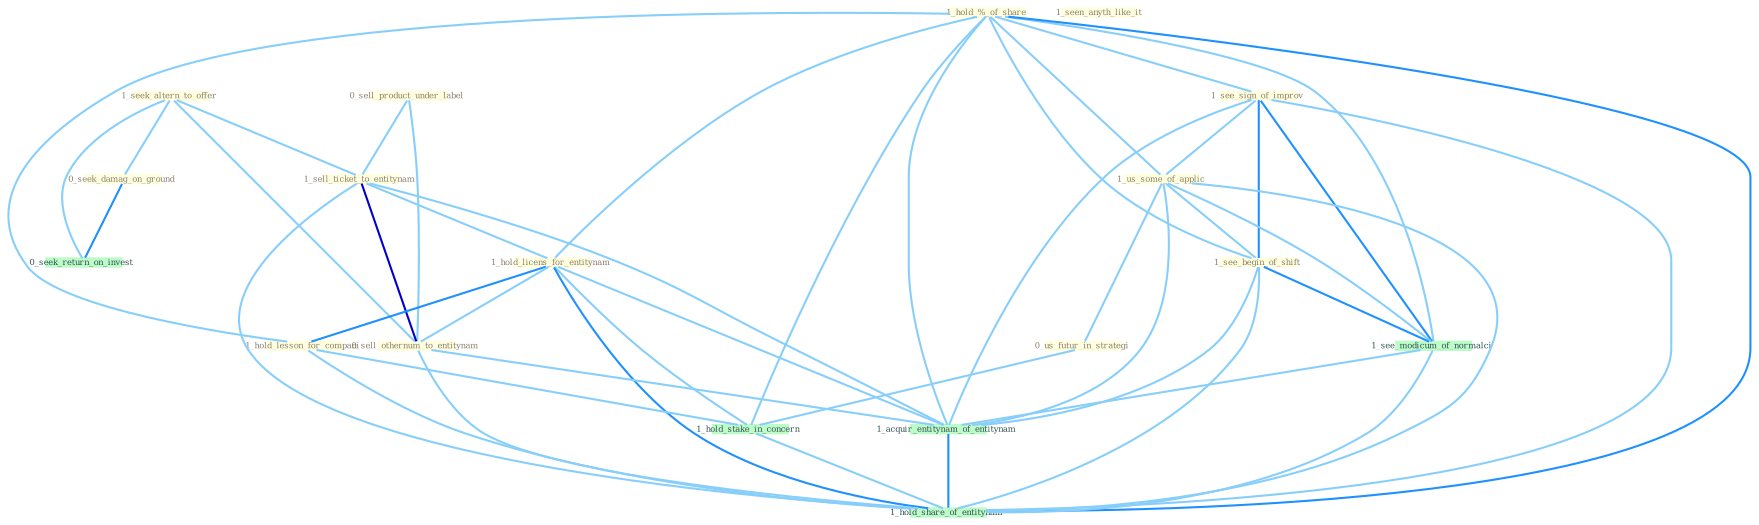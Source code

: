 Graph G{ 
    node
    [shape=polygon,style=filled,width=.5,height=.06,color="#BDFCC9",fixedsize=true,fontsize=4,
    fontcolor="#2f4f4f"];
    {node
    [color="#ffffe0", fontcolor="#8b7d6b"] "1_seek_altern_to_offer " "0_seek_damag_on_ground " "1_hold_%_of_share " "1_see_sign_of_improv " "1_seen_anyth_like_it " "1_us_some_of_applic " "0_sell_product_under_label " "1_sell_ticket_to_entitynam " "1_hold_licens_for_entitynam " "1_hold_lesson_for_compani " "0_us_futur_in_strategi " "0_sell_othernum_to_entitynam " "1_see_begin_of_shift "}
{node [color="#fff0f5", fontcolor="#b22222"]}
edge [color="#B0E2FF"];

	"1_seek_altern_to_offer " -- "0_seek_damag_on_ground " [w="1", color="#87cefa" ];
	"1_seek_altern_to_offer " -- "1_sell_ticket_to_entitynam " [w="1", color="#87cefa" ];
	"1_seek_altern_to_offer " -- "0_sell_othernum_to_entitynam " [w="1", color="#87cefa" ];
	"1_seek_altern_to_offer " -- "0_seek_return_on_invest " [w="1", color="#87cefa" ];
	"0_seek_damag_on_ground " -- "0_seek_return_on_invest " [w="2", color="#1e90ff" , len=0.8];
	"1_hold_%_of_share " -- "1_see_sign_of_improv " [w="1", color="#87cefa" ];
	"1_hold_%_of_share " -- "1_us_some_of_applic " [w="1", color="#87cefa" ];
	"1_hold_%_of_share " -- "1_hold_licens_for_entitynam " [w="1", color="#87cefa" ];
	"1_hold_%_of_share " -- "1_hold_lesson_for_compani " [w="1", color="#87cefa" ];
	"1_hold_%_of_share " -- "1_see_begin_of_shift " [w="1", color="#87cefa" ];
	"1_hold_%_of_share " -- "1_hold_stake_in_concern " [w="1", color="#87cefa" ];
	"1_hold_%_of_share " -- "1_see_modicum_of_normalci " [w="1", color="#87cefa" ];
	"1_hold_%_of_share " -- "1_acquir_entitynam_of_entitynam " [w="1", color="#87cefa" ];
	"1_hold_%_of_share " -- "1_hold_share_of_entitynam " [w="2", color="#1e90ff" , len=0.8];
	"1_see_sign_of_improv " -- "1_us_some_of_applic " [w="1", color="#87cefa" ];
	"1_see_sign_of_improv " -- "1_see_begin_of_shift " [w="2", color="#1e90ff" , len=0.8];
	"1_see_sign_of_improv " -- "1_see_modicum_of_normalci " [w="2", color="#1e90ff" , len=0.8];
	"1_see_sign_of_improv " -- "1_acquir_entitynam_of_entitynam " [w="1", color="#87cefa" ];
	"1_see_sign_of_improv " -- "1_hold_share_of_entitynam " [w="1", color="#87cefa" ];
	"1_us_some_of_applic " -- "0_us_futur_in_strategi " [w="1", color="#87cefa" ];
	"1_us_some_of_applic " -- "1_see_begin_of_shift " [w="1", color="#87cefa" ];
	"1_us_some_of_applic " -- "1_see_modicum_of_normalci " [w="1", color="#87cefa" ];
	"1_us_some_of_applic " -- "1_acquir_entitynam_of_entitynam " [w="1", color="#87cefa" ];
	"1_us_some_of_applic " -- "1_hold_share_of_entitynam " [w="1", color="#87cefa" ];
	"0_sell_product_under_label " -- "1_sell_ticket_to_entitynam " [w="1", color="#87cefa" ];
	"0_sell_product_under_label " -- "0_sell_othernum_to_entitynam " [w="1", color="#87cefa" ];
	"1_sell_ticket_to_entitynam " -- "1_hold_licens_for_entitynam " [w="1", color="#87cefa" ];
	"1_sell_ticket_to_entitynam " -- "0_sell_othernum_to_entitynam " [w="3", color="#0000cd" , len=0.6];
	"1_sell_ticket_to_entitynam " -- "1_acquir_entitynam_of_entitynam " [w="1", color="#87cefa" ];
	"1_sell_ticket_to_entitynam " -- "1_hold_share_of_entitynam " [w="1", color="#87cefa" ];
	"1_hold_licens_for_entitynam " -- "1_hold_lesson_for_compani " [w="2", color="#1e90ff" , len=0.8];
	"1_hold_licens_for_entitynam " -- "0_sell_othernum_to_entitynam " [w="1", color="#87cefa" ];
	"1_hold_licens_for_entitynam " -- "1_hold_stake_in_concern " [w="1", color="#87cefa" ];
	"1_hold_licens_for_entitynam " -- "1_acquir_entitynam_of_entitynam " [w="1", color="#87cefa" ];
	"1_hold_licens_for_entitynam " -- "1_hold_share_of_entitynam " [w="2", color="#1e90ff" , len=0.8];
	"1_hold_lesson_for_compani " -- "1_hold_stake_in_concern " [w="1", color="#87cefa" ];
	"1_hold_lesson_for_compani " -- "1_hold_share_of_entitynam " [w="1", color="#87cefa" ];
	"0_us_futur_in_strategi " -- "1_hold_stake_in_concern " [w="1", color="#87cefa" ];
	"0_sell_othernum_to_entitynam " -- "1_acquir_entitynam_of_entitynam " [w="1", color="#87cefa" ];
	"0_sell_othernum_to_entitynam " -- "1_hold_share_of_entitynam " [w="1", color="#87cefa" ];
	"1_see_begin_of_shift " -- "1_see_modicum_of_normalci " [w="2", color="#1e90ff" , len=0.8];
	"1_see_begin_of_shift " -- "1_acquir_entitynam_of_entitynam " [w="1", color="#87cefa" ];
	"1_see_begin_of_shift " -- "1_hold_share_of_entitynam " [w="1", color="#87cefa" ];
	"1_hold_stake_in_concern " -- "1_hold_share_of_entitynam " [w="1", color="#87cefa" ];
	"1_see_modicum_of_normalci " -- "1_acquir_entitynam_of_entitynam " [w="1", color="#87cefa" ];
	"1_see_modicum_of_normalci " -- "1_hold_share_of_entitynam " [w="1", color="#87cefa" ];
	"1_acquir_entitynam_of_entitynam " -- "1_hold_share_of_entitynam " [w="2", color="#1e90ff" , len=0.8];
}